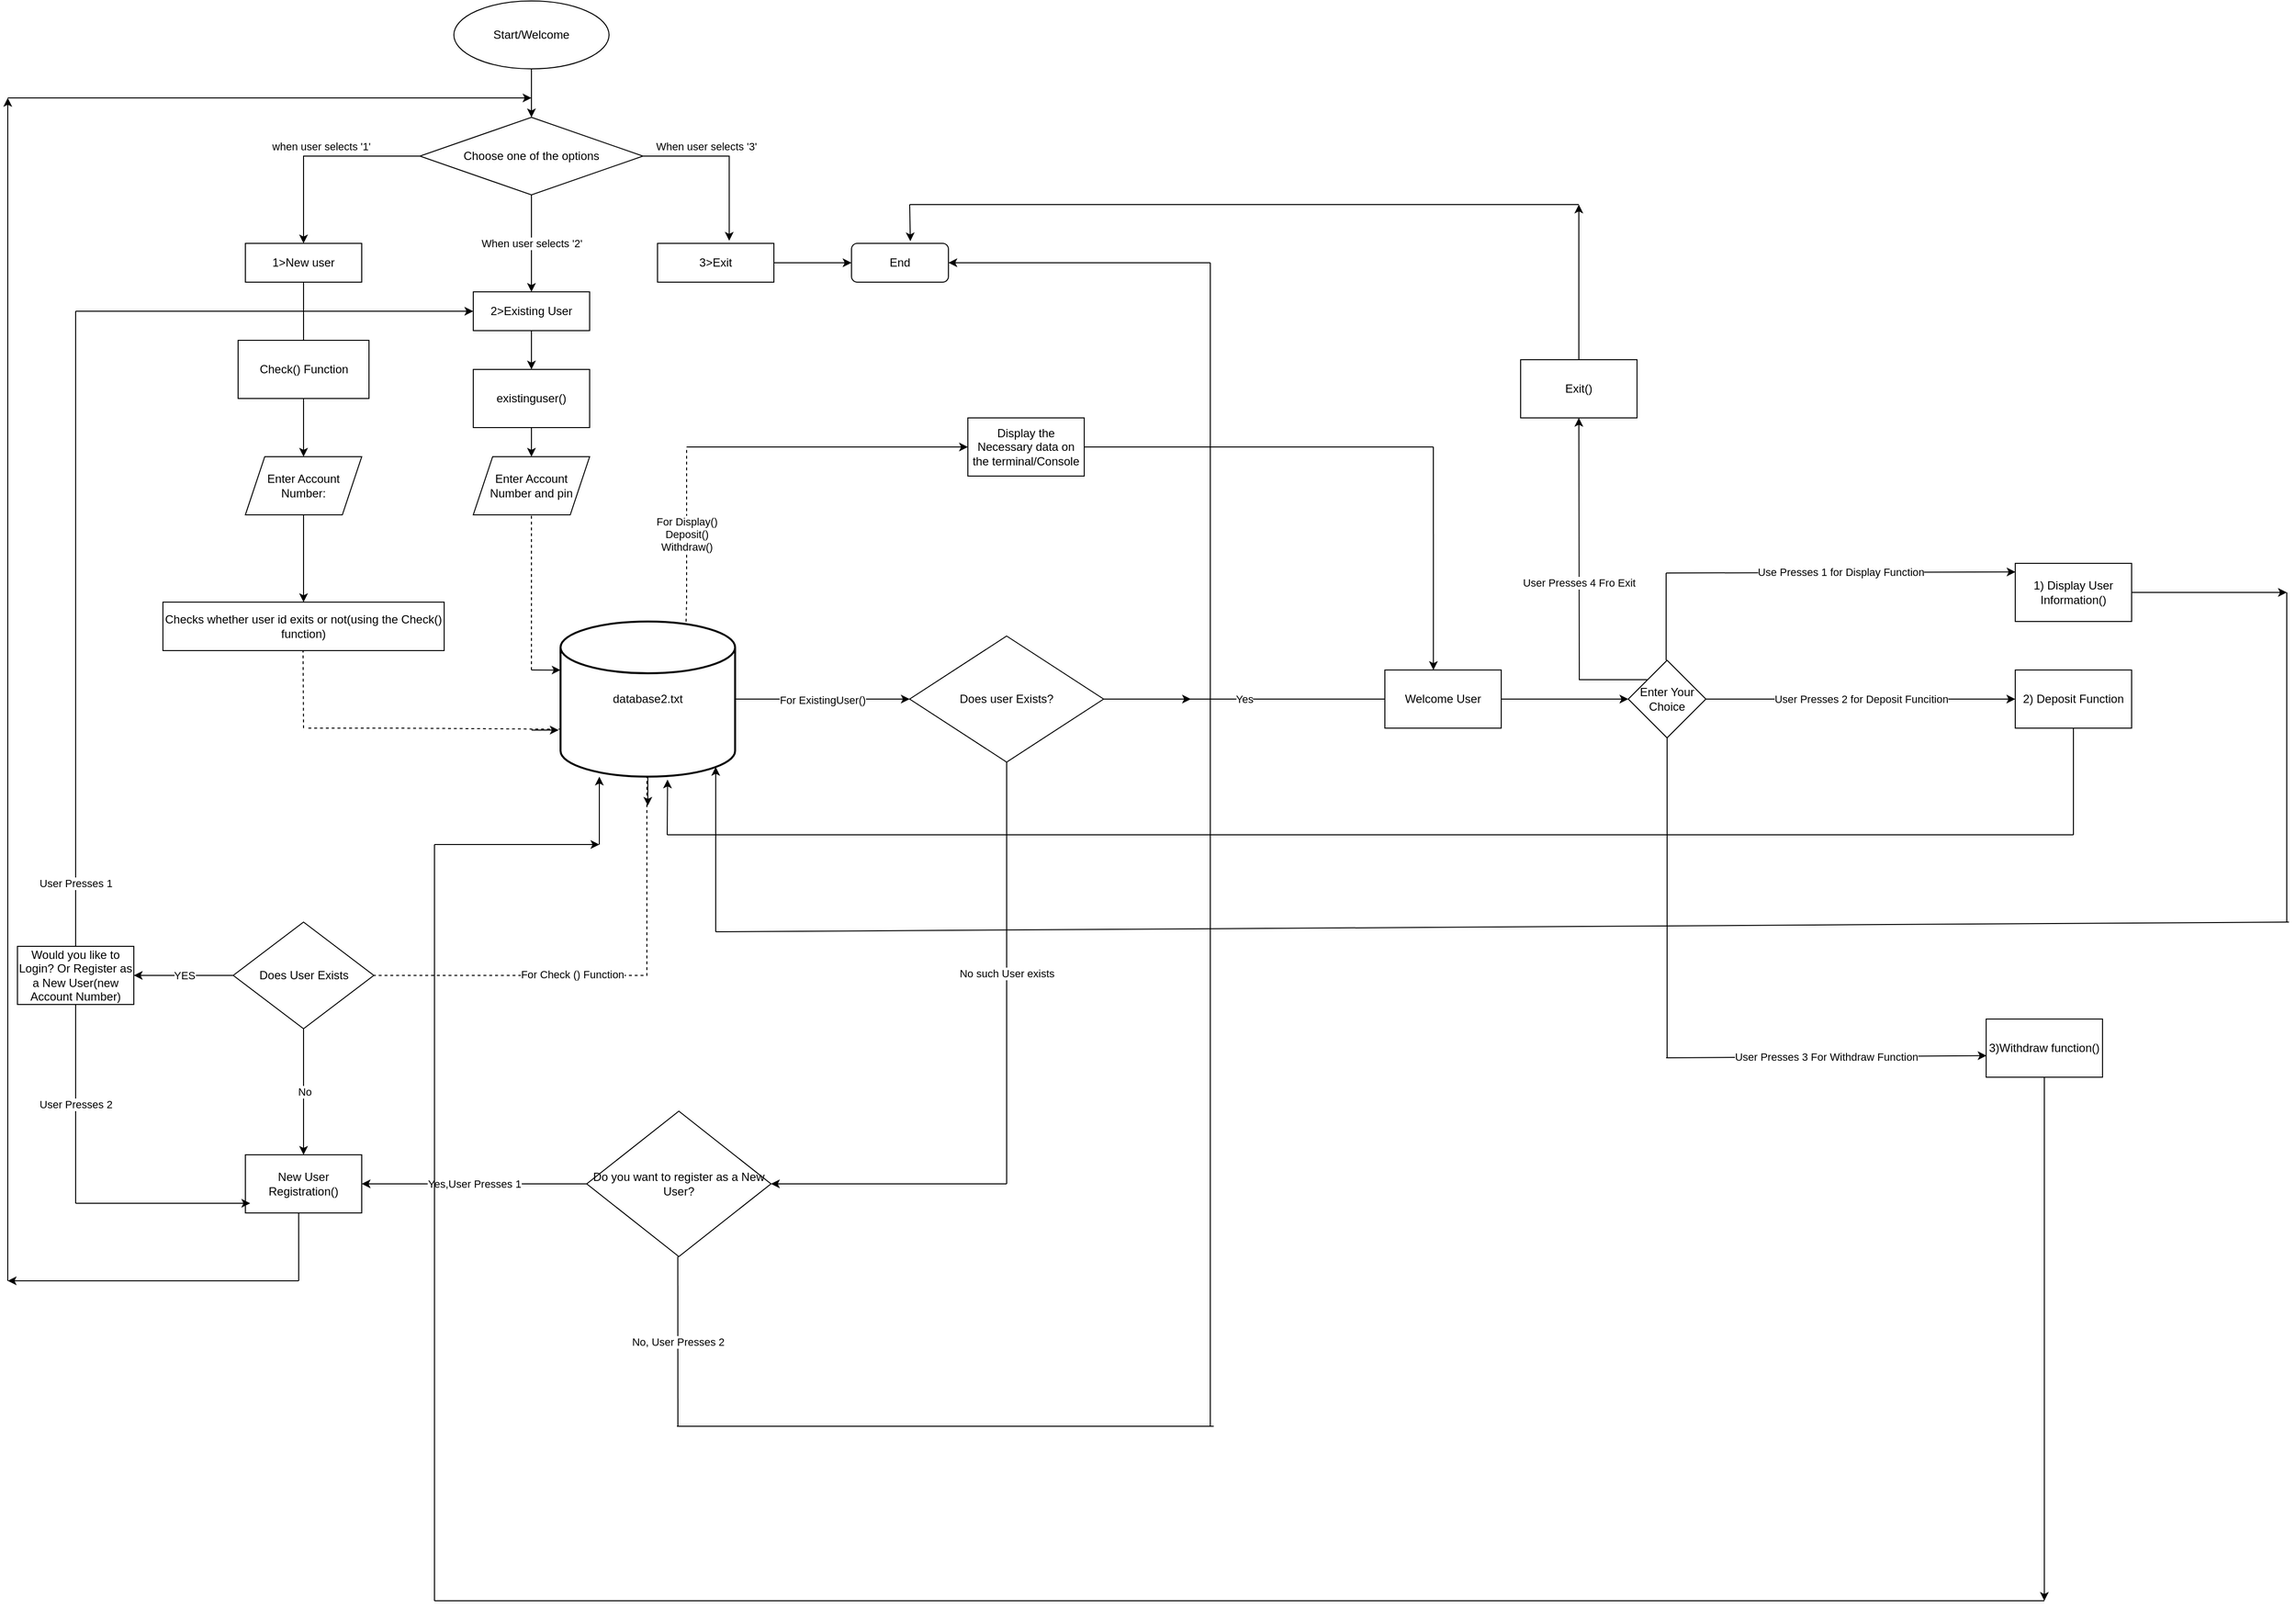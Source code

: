 <mxfile version="17.4.0" type="device"><diagram id="C5RBs43oDa-KdzZeNtuy" name="Page-1"><mxGraphModel dx="1941" dy="867" grid="1" gridSize="10" guides="1" tooltips="1" connect="1" arrows="1" fold="1" page="1" pageScale="1" pageWidth="827" pageHeight="1169" math="0" shadow="0"><root><mxCell id="WIyWlLk6GJQsqaUBKTNV-0"/><mxCell id="WIyWlLk6GJQsqaUBKTNV-1" parent="WIyWlLk6GJQsqaUBKTNV-0"/><mxCell id="y7gMdvFjJk_K6J_qfwjQ-1" value="Checks whether user id exits or not(using the Check() function)" style="rounded=0;whiteSpace=wrap;html=1;" parent="WIyWlLk6GJQsqaUBKTNV-1" vertex="1"><mxGeometry x="200" y="640" width="290" height="50" as="geometry"/></mxCell><mxCell id="y7gMdvFjJk_K6J_qfwjQ-11" style="edgeStyle=orthogonalEdgeStyle;rounded=0;orthogonalLoop=1;jettySize=auto;html=1;exitX=0.5;exitY=1;exitDx=0;exitDy=0;entryX=0.5;entryY=0;entryDx=0;entryDy=0;" parent="WIyWlLk6GJQsqaUBKTNV-1" source="y7gMdvFjJk_K6J_qfwjQ-8" edge="1"><mxGeometry relative="1" as="geometry"><mxPoint x="580.0" y="140.0" as="targetPoint"/></mxGeometry></mxCell><mxCell id="y7gMdvFjJk_K6J_qfwjQ-8" value="Start/Welcome" style="ellipse;whiteSpace=wrap;html=1;" parent="WIyWlLk6GJQsqaUBKTNV-1" vertex="1"><mxGeometry x="500" y="20" width="160" height="70" as="geometry"/></mxCell><mxCell id="y7gMdvFjJk_K6J_qfwjQ-13" style="edgeStyle=orthogonalEdgeStyle;rounded=0;orthogonalLoop=1;jettySize=auto;html=1;entryX=0;entryY=0.5;entryDx=0;entryDy=0;" parent="WIyWlLk6GJQsqaUBKTNV-1" source="y7gMdvFjJk_K6J_qfwjQ-12" target="y7gMdvFjJk_K6J_qfwjQ-14" edge="1"><mxGeometry relative="1" as="geometry"><mxPoint x="910" y="270" as="targetPoint"/></mxGeometry></mxCell><mxCell id="y7gMdvFjJk_K6J_qfwjQ-12" value="3&amp;gt;Exit" style="rounded=0;whiteSpace=wrap;html=1;" parent="WIyWlLk6GJQsqaUBKTNV-1" vertex="1"><mxGeometry x="710" y="270" width="120" height="40" as="geometry"/></mxCell><mxCell id="y7gMdvFjJk_K6J_qfwjQ-14" value="End" style="rounded=1;whiteSpace=wrap;html=1;" parent="WIyWlLk6GJQsqaUBKTNV-1" vertex="1"><mxGeometry x="910" y="270" width="100" height="40" as="geometry"/></mxCell><mxCell id="y7gMdvFjJk_K6J_qfwjQ-15" value="1&amp;gt;New user" style="rounded=0;whiteSpace=wrap;html=1;" parent="WIyWlLk6GJQsqaUBKTNV-1" vertex="1"><mxGeometry x="285" y="270" width="120" height="40" as="geometry"/></mxCell><mxCell id="4e8NWIWeYnysZBG_fil8-26" style="edgeStyle=orthogonalEdgeStyle;rounded=0;orthogonalLoop=1;jettySize=auto;html=1;entryX=0.5;entryY=0;entryDx=0;entryDy=0;" edge="1" parent="WIyWlLk6GJQsqaUBKTNV-1" source="y7gMdvFjJk_K6J_qfwjQ-16" target="4e8NWIWeYnysZBG_fil8-25"><mxGeometry relative="1" as="geometry"/></mxCell><mxCell id="y7gMdvFjJk_K6J_qfwjQ-16" value="2&amp;gt;Existing User" style="rounded=0;whiteSpace=wrap;html=1;" parent="WIyWlLk6GJQsqaUBKTNV-1" vertex="1"><mxGeometry x="520" y="320" width="120" height="40" as="geometry"/></mxCell><mxCell id="y7gMdvFjJk_K6J_qfwjQ-18" value="when user selects '1'" style="edgeStyle=orthogonalEdgeStyle;rounded=0;orthogonalLoop=1;jettySize=auto;html=1;exitX=0;exitY=0.5;exitDx=0;exitDy=0;entryX=0.5;entryY=0;entryDx=0;entryDy=0;" parent="WIyWlLk6GJQsqaUBKTNV-1" source="y7gMdvFjJk_K6J_qfwjQ-21" target="y7gMdvFjJk_K6J_qfwjQ-15" edge="1"><mxGeometry x="-0.029" y="-10" relative="1" as="geometry"><mxPoint x="495" y="180" as="sourcePoint"/><Array as="points"><mxPoint x="345" y="180"/></Array><mxPoint as="offset"/></mxGeometry></mxCell><mxCell id="y7gMdvFjJk_K6J_qfwjQ-20" value="When user selects '3'" style="edgeStyle=orthogonalEdgeStyle;rounded=0;orthogonalLoop=1;jettySize=auto;html=1;entryX=0.616;entryY=-0.069;entryDx=0;entryDy=0;entryPerimeter=0;exitX=1;exitY=0.5;exitDx=0;exitDy=0;" parent="WIyWlLk6GJQsqaUBKTNV-1" source="y7gMdvFjJk_K6J_qfwjQ-21" target="y7gMdvFjJk_K6J_qfwjQ-12" edge="1"><mxGeometry x="-0.262" y="10" relative="1" as="geometry"><mxPoint x="665" y="180" as="sourcePoint"/><mxPoint as="offset"/></mxGeometry></mxCell><mxCell id="y7gMdvFjJk_K6J_qfwjQ-22" value="When user selects '2'" style="edgeStyle=orthogonalEdgeStyle;rounded=0;orthogonalLoop=1;jettySize=auto;html=1;entryX=0.5;entryY=0;entryDx=0;entryDy=0;" parent="WIyWlLk6GJQsqaUBKTNV-1" source="y7gMdvFjJk_K6J_qfwjQ-21" target="y7gMdvFjJk_K6J_qfwjQ-16" edge="1"><mxGeometry relative="1" as="geometry"/></mxCell><mxCell id="y7gMdvFjJk_K6J_qfwjQ-21" value="Choose one of the options" style="rhombus;whiteSpace=wrap;html=1;" parent="WIyWlLk6GJQsqaUBKTNV-1" vertex="1"><mxGeometry x="465" y="140" width="230" height="80" as="geometry"/></mxCell><mxCell id="4e8NWIWeYnysZBG_fil8-33" value="For ExistingUser()" style="edgeStyle=orthogonalEdgeStyle;rounded=0;orthogonalLoop=1;jettySize=auto;html=1;" edge="1" parent="WIyWlLk6GJQsqaUBKTNV-1" source="y7gMdvFjJk_K6J_qfwjQ-23"><mxGeometry relative="1" as="geometry"><mxPoint x="970.0" y="740.0" as="targetPoint"/></mxGeometry></mxCell><mxCell id="y7gMdvFjJk_K6J_qfwjQ-23" value="database2.txt" style="strokeWidth=2;html=1;shape=mxgraph.flowchart.database;whiteSpace=wrap;" parent="WIyWlLk6GJQsqaUBKTNV-1" vertex="1"><mxGeometry x="610" y="660" width="180" height="160" as="geometry"/></mxCell><mxCell id="4e8NWIWeYnysZBG_fil8-4" style="edgeStyle=orthogonalEdgeStyle;rounded=0;orthogonalLoop=1;jettySize=auto;html=1;exitX=0.5;exitY=1;exitDx=0;exitDy=0;entryX=0.5;entryY=0;entryDx=0;entryDy=0;" edge="1" parent="WIyWlLk6GJQsqaUBKTNV-1" source="y7gMdvFjJk_K6J_qfwjQ-27" target="y7gMdvFjJk_K6J_qfwjQ-1"><mxGeometry relative="1" as="geometry"/></mxCell><mxCell id="y7gMdvFjJk_K6J_qfwjQ-27" value="Enter Account Number:" style="shape=parallelogram;perimeter=parallelogramPerimeter;whiteSpace=wrap;html=1;fixedSize=1;" parent="WIyWlLk6GJQsqaUBKTNV-1" vertex="1"><mxGeometry x="285" y="490" width="120" height="60" as="geometry"/></mxCell><mxCell id="4e8NWIWeYnysZBG_fil8-8" value="YES" style="edgeStyle=orthogonalEdgeStyle;rounded=0;orthogonalLoop=1;jettySize=auto;html=1;" edge="1" parent="WIyWlLk6GJQsqaUBKTNV-1" source="y7gMdvFjJk_K6J_qfwjQ-28"><mxGeometry relative="1" as="geometry"><mxPoint x="170" y="1025" as="targetPoint"/></mxGeometry></mxCell><mxCell id="4e8NWIWeYnysZBG_fil8-10" value="No" style="edgeStyle=orthogonalEdgeStyle;rounded=0;orthogonalLoop=1;jettySize=auto;html=1;" edge="1" parent="WIyWlLk6GJQsqaUBKTNV-1" source="y7gMdvFjJk_K6J_qfwjQ-28"><mxGeometry relative="1" as="geometry"><mxPoint x="345" y="1210" as="targetPoint"/></mxGeometry></mxCell><mxCell id="y7gMdvFjJk_K6J_qfwjQ-28" value="Does User Exists" style="rhombus;whiteSpace=wrap;html=1;" parent="WIyWlLk6GJQsqaUBKTNV-1" vertex="1"><mxGeometry x="272.5" y="970" width="145" height="110" as="geometry"/></mxCell><mxCell id="y7gMdvFjJk_K6J_qfwjQ-33" value="For Check () Function" style="endArrow=none;dashed=1;html=1;rounded=0;entryX=0.5;entryY=1;entryDx=0;entryDy=0;entryPerimeter=0;exitX=1;exitY=0.5;exitDx=0;exitDy=0;" parent="WIyWlLk6GJQsqaUBKTNV-1" edge="1"><mxGeometry x="-0.156" y="1" width="50" height="50" relative="1" as="geometry"><mxPoint x="416.5" y="1025" as="sourcePoint"/><mxPoint x="699.0" y="820.0" as="targetPoint"/><Array as="points"><mxPoint x="699" y="1025"/></Array><mxPoint as="offset"/></mxGeometry></mxCell><mxCell id="4e8NWIWeYnysZBG_fil8-3" style="edgeStyle=orthogonalEdgeStyle;rounded=0;orthogonalLoop=1;jettySize=auto;html=1;exitX=0.5;exitY=1;exitDx=0;exitDy=0;entryX=0.5;entryY=0;entryDx=0;entryDy=0;" edge="1" parent="WIyWlLk6GJQsqaUBKTNV-1" source="4e8NWIWeYnysZBG_fil8-0" target="y7gMdvFjJk_K6J_qfwjQ-27"><mxGeometry relative="1" as="geometry"/></mxCell><mxCell id="4e8NWIWeYnysZBG_fil8-0" value="Check() Function" style="rounded=0;whiteSpace=wrap;html=1;" vertex="1" parent="WIyWlLk6GJQsqaUBKTNV-1"><mxGeometry x="277.5" y="370" width="135" height="60" as="geometry"/></mxCell><mxCell id="4e8NWIWeYnysZBG_fil8-1" value="" style="edgeStyle=orthogonalEdgeStyle;rounded=0;orthogonalLoop=1;jettySize=auto;html=1;entryX=0.5;entryY=0;entryDx=0;entryDy=0;endArrow=none;" edge="1" parent="WIyWlLk6GJQsqaUBKTNV-1" source="y7gMdvFjJk_K6J_qfwjQ-15" target="4e8NWIWeYnysZBG_fil8-0"><mxGeometry relative="1" as="geometry"><mxPoint x="345" y="310" as="sourcePoint"/><mxPoint x="345" y="535" as="targetPoint"/></mxGeometry></mxCell><mxCell id="4e8NWIWeYnysZBG_fil8-5" value="" style="endArrow=none;dashed=1;html=1;rounded=0;" edge="1" parent="WIyWlLk6GJQsqaUBKTNV-1"><mxGeometry width="50" height="50" relative="1" as="geometry"><mxPoint x="345" y="770" as="sourcePoint"/><mxPoint x="344.5" y="690" as="targetPoint"/></mxGeometry></mxCell><mxCell id="4e8NWIWeYnysZBG_fil8-6" value="" style="endArrow=none;dashed=1;html=1;rounded=0;entryX=0;entryY=0.694;entryDx=0;entryDy=0;entryPerimeter=0;" edge="1" parent="WIyWlLk6GJQsqaUBKTNV-1" target="y7gMdvFjJk_K6J_qfwjQ-23"><mxGeometry width="50" height="50" relative="1" as="geometry"><mxPoint x="350" y="770" as="sourcePoint"/><mxPoint x="400" y="750" as="targetPoint"/><Array as="points"><mxPoint x="440" y="770"/></Array></mxGeometry></mxCell><mxCell id="4e8NWIWeYnysZBG_fil8-7" value="" style="endArrow=classic;html=1;rounded=0;entryX=-0.011;entryY=0.7;entryDx=0;entryDy=0;entryPerimeter=0;" edge="1" parent="WIyWlLk6GJQsqaUBKTNV-1" target="y7gMdvFjJk_K6J_qfwjQ-23"><mxGeometry width="50" height="50" relative="1" as="geometry"><mxPoint x="580" y="772" as="sourcePoint"/><mxPoint x="590" y="720" as="targetPoint"/><Array as="points"><mxPoint x="590" y="772"/></Array></mxGeometry></mxCell><mxCell id="4e8NWIWeYnysZBG_fil8-9" value="Would you like to Login? Or Register as a New User(new Account Number)" style="rounded=0;whiteSpace=wrap;html=1;" vertex="1" parent="WIyWlLk6GJQsqaUBKTNV-1"><mxGeometry x="50" y="995" width="120" height="60" as="geometry"/></mxCell><mxCell id="4e8NWIWeYnysZBG_fil8-11" value="New User Registration()" style="rounded=0;whiteSpace=wrap;html=1;" vertex="1" parent="WIyWlLk6GJQsqaUBKTNV-1"><mxGeometry x="285" y="1210" width="120" height="60" as="geometry"/></mxCell><mxCell id="4e8NWIWeYnysZBG_fil8-14" value="" style="endArrow=none;html=1;rounded=0;exitX=0.5;exitY=0;exitDx=0;exitDy=0;" edge="1" parent="WIyWlLk6GJQsqaUBKTNV-1" source="4e8NWIWeYnysZBG_fil8-9"><mxGeometry width="50" height="50" relative="1" as="geometry"><mxPoint x="110" y="990" as="sourcePoint"/><mxPoint x="110" y="340" as="targetPoint"/></mxGeometry></mxCell><mxCell id="4e8NWIWeYnysZBG_fil8-19" value="User Presses 1" style="edgeLabel;html=1;align=center;verticalAlign=middle;resizable=0;points=[];" vertex="1" connectable="0" parent="4e8NWIWeYnysZBG_fil8-14"><mxGeometry x="0.658" y="2" relative="1" as="geometry"><mxPoint x="2" y="478" as="offset"/></mxGeometry></mxCell><mxCell id="4e8NWIWeYnysZBG_fil8-15" value="" style="endArrow=classic;html=1;rounded=0;entryX=0;entryY=0.5;entryDx=0;entryDy=0;" edge="1" parent="WIyWlLk6GJQsqaUBKTNV-1" target="y7gMdvFjJk_K6J_qfwjQ-16"><mxGeometry width="50" height="50" relative="1" as="geometry"><mxPoint x="110" y="340" as="sourcePoint"/><mxPoint x="320" y="450" as="targetPoint"/><Array as="points"><mxPoint x="190" y="340"/></Array></mxGeometry></mxCell><mxCell id="4e8NWIWeYnysZBG_fil8-17" value="User Presses 2" style="endArrow=none;html=1;rounded=0;entryX=0.5;entryY=1;entryDx=0;entryDy=0;" edge="1" parent="WIyWlLk6GJQsqaUBKTNV-1" target="4e8NWIWeYnysZBG_fil8-9"><mxGeometry width="50" height="50" relative="1" as="geometry"><mxPoint x="110" y="1260" as="sourcePoint"/><mxPoint x="320" y="1150" as="targetPoint"/><Array as="points"><mxPoint x="110" y="1120"/></Array></mxGeometry></mxCell><mxCell id="4e8NWIWeYnysZBG_fil8-18" value="" style="endArrow=classic;html=1;rounded=0;" edge="1" parent="WIyWlLk6GJQsqaUBKTNV-1"><mxGeometry width="50" height="50" relative="1" as="geometry"><mxPoint x="110" y="1260" as="sourcePoint"/><mxPoint x="290" y="1260" as="targetPoint"/></mxGeometry></mxCell><mxCell id="4e8NWIWeYnysZBG_fil8-20" value="" style="endArrow=classic;html=1;rounded=0;" edge="1" parent="WIyWlLk6GJQsqaUBKTNV-1"><mxGeometry width="50" height="50" relative="1" as="geometry"><mxPoint x="700" y="820" as="sourcePoint"/><mxPoint x="700" y="850" as="targetPoint"/></mxGeometry></mxCell><mxCell id="4e8NWIWeYnysZBG_fil8-27" style="edgeStyle=orthogonalEdgeStyle;rounded=0;orthogonalLoop=1;jettySize=auto;html=1;" edge="1" parent="WIyWlLk6GJQsqaUBKTNV-1" source="4e8NWIWeYnysZBG_fil8-25"><mxGeometry relative="1" as="geometry"><mxPoint x="580" y="490" as="targetPoint"/></mxGeometry></mxCell><mxCell id="4e8NWIWeYnysZBG_fil8-25" value="existinguser()" style="rounded=0;whiteSpace=wrap;html=1;" vertex="1" parent="WIyWlLk6GJQsqaUBKTNV-1"><mxGeometry x="520" y="400" width="120" height="60" as="geometry"/></mxCell><mxCell id="4e8NWIWeYnysZBG_fil8-29" value="Enter Account Number and pin" style="shape=parallelogram;perimeter=parallelogramPerimeter;whiteSpace=wrap;html=1;fixedSize=1;" vertex="1" parent="WIyWlLk6GJQsqaUBKTNV-1"><mxGeometry x="520" y="490" width="120" height="60" as="geometry"/></mxCell><mxCell id="4e8NWIWeYnysZBG_fil8-30" value="" style="endArrow=none;dashed=1;html=1;rounded=0;entryX=0.5;entryY=1;entryDx=0;entryDy=0;" edge="1" parent="WIyWlLk6GJQsqaUBKTNV-1" target="4e8NWIWeYnysZBG_fil8-29"><mxGeometry width="50" height="50" relative="1" as="geometry"><mxPoint x="580" y="710" as="sourcePoint"/><mxPoint x="600" y="570" as="targetPoint"/></mxGeometry></mxCell><mxCell id="4e8NWIWeYnysZBG_fil8-31" value="" style="endArrow=classic;html=1;rounded=0;entryX=0;entryY=0.313;entryDx=0;entryDy=0;entryPerimeter=0;" edge="1" parent="WIyWlLk6GJQsqaUBKTNV-1" target="y7gMdvFjJk_K6J_qfwjQ-23"><mxGeometry width="50" height="50" relative="1" as="geometry"><mxPoint x="580" y="710" as="sourcePoint"/><mxPoint x="660" y="580" as="targetPoint"/></mxGeometry></mxCell><mxCell id="4e8NWIWeYnysZBG_fil8-32" value="Does user Exists?" style="rhombus;whiteSpace=wrap;html=1;" vertex="1" parent="WIyWlLk6GJQsqaUBKTNV-1"><mxGeometry x="970" y="675" width="200" height="130" as="geometry"/></mxCell><mxCell id="4e8NWIWeYnysZBG_fil8-42" value="Yes,User Presses 1" style="edgeStyle=orthogonalEdgeStyle;rounded=0;orthogonalLoop=1;jettySize=auto;html=1;entryX=1;entryY=0.5;entryDx=0;entryDy=0;" edge="1" parent="WIyWlLk6GJQsqaUBKTNV-1" source="4e8NWIWeYnysZBG_fil8-35" target="4e8NWIWeYnysZBG_fil8-11"><mxGeometry relative="1" as="geometry"/></mxCell><mxCell id="4e8NWIWeYnysZBG_fil8-35" value="Do you want to register as a New User?" style="rhombus;whiteSpace=wrap;html=1;" vertex="1" parent="WIyWlLk6GJQsqaUBKTNV-1"><mxGeometry x="637" y="1165" width="190" height="150" as="geometry"/></mxCell><mxCell id="4e8NWIWeYnysZBG_fil8-36" value="No, User Presses 2" style="endArrow=none;html=1;rounded=0;entryX=0.489;entryY=1;entryDx=0;entryDy=0;entryPerimeter=0;" edge="1" parent="WIyWlLk6GJQsqaUBKTNV-1"><mxGeometry width="50" height="50" relative="1" as="geometry"><mxPoint x="731" y="1490" as="sourcePoint"/><mxPoint x="730.91" y="1315" as="targetPoint"/></mxGeometry></mxCell><mxCell id="4e8NWIWeYnysZBG_fil8-37" value="" style="endArrow=none;html=1;rounded=0;" edge="1" parent="WIyWlLk6GJQsqaUBKTNV-1"><mxGeometry width="50" height="50" relative="1" as="geometry"><mxPoint x="730" y="1490" as="sourcePoint"/><mxPoint x="1283.529" y="1490" as="targetPoint"/></mxGeometry></mxCell><mxCell id="4e8NWIWeYnysZBG_fil8-38" value="" style="endArrow=none;html=1;rounded=0;" edge="1" parent="WIyWlLk6GJQsqaUBKTNV-1"><mxGeometry width="50" height="50" relative="1" as="geometry"><mxPoint x="1280" y="1490" as="sourcePoint"/><mxPoint x="1280" y="290" as="targetPoint"/></mxGeometry></mxCell><mxCell id="4e8NWIWeYnysZBG_fil8-39" value="" style="endArrow=classic;html=1;rounded=0;entryX=1;entryY=0.5;entryDx=0;entryDy=0;" edge="1" parent="WIyWlLk6GJQsqaUBKTNV-1" target="y7gMdvFjJk_K6J_qfwjQ-14"><mxGeometry width="50" height="50" relative="1" as="geometry"><mxPoint x="1280" y="290" as="sourcePoint"/><mxPoint x="1210" y="260" as="targetPoint"/></mxGeometry></mxCell><mxCell id="4e8NWIWeYnysZBG_fil8-40" value="No such User exists" style="endArrow=none;html=1;rounded=0;entryX=0.5;entryY=1;entryDx=0;entryDy=0;" edge="1" parent="WIyWlLk6GJQsqaUBKTNV-1" target="4e8NWIWeYnysZBG_fil8-32"><mxGeometry width="50" height="50" relative="1" as="geometry"><mxPoint x="1070" y="1240" as="sourcePoint"/><mxPoint x="1060" y="890" as="targetPoint"/></mxGeometry></mxCell><mxCell id="4e8NWIWeYnysZBG_fil8-41" value="" style="endArrow=classic;html=1;rounded=0;entryX=1;entryY=0.5;entryDx=0;entryDy=0;" edge="1" parent="WIyWlLk6GJQsqaUBKTNV-1" target="4e8NWIWeYnysZBG_fil8-35"><mxGeometry width="50" height="50" relative="1" as="geometry"><mxPoint x="1070" y="1240" as="sourcePoint"/><mxPoint x="950" y="1160" as="targetPoint"/></mxGeometry></mxCell><mxCell id="4e8NWIWeYnysZBG_fil8-48" value="Yes" style="endArrow=none;html=1;rounded=0;" edge="1" parent="WIyWlLk6GJQsqaUBKTNV-1"><mxGeometry width="50" height="50" relative="1" as="geometry"><mxPoint x="1170" y="740" as="sourcePoint"/><mxPoint x="1460" y="740" as="targetPoint"/></mxGeometry></mxCell><mxCell id="4e8NWIWeYnysZBG_fil8-49" value="" style="endArrow=classic;html=1;rounded=0;" edge="1" parent="WIyWlLk6GJQsqaUBKTNV-1"><mxGeometry width="50" height="50" relative="1" as="geometry"><mxPoint x="1180" y="740" as="sourcePoint"/><mxPoint x="1260" y="740" as="targetPoint"/></mxGeometry></mxCell><mxCell id="4e8NWIWeYnysZBG_fil8-53" value="2) Deposit Function" style="rounded=0;whiteSpace=wrap;html=1;" vertex="1" parent="WIyWlLk6GJQsqaUBKTNV-1"><mxGeometry x="2110" y="710" width="120" height="60" as="geometry"/></mxCell><mxCell id="4e8NWIWeYnysZBG_fil8-59" value="User Presses 2 for Deposit Funcition" style="edgeStyle=orthogonalEdgeStyle;rounded=0;orthogonalLoop=1;jettySize=auto;html=1;entryX=0;entryY=0.5;entryDx=0;entryDy=0;" edge="1" parent="WIyWlLk6GJQsqaUBKTNV-1" source="4e8NWIWeYnysZBG_fil8-56" target="4e8NWIWeYnysZBG_fil8-53"><mxGeometry relative="1" as="geometry"><mxPoint x="2050" y="740.0" as="targetPoint"/></mxGeometry></mxCell><mxCell id="4e8NWIWeYnysZBG_fil8-92" value="User Presses 4 Fro Exit" style="edgeStyle=orthogonalEdgeStyle;rounded=0;orthogonalLoop=1;jettySize=auto;html=1;exitX=0;exitY=0;exitDx=0;exitDy=0;" edge="1" parent="WIyWlLk6GJQsqaUBKTNV-1" source="4e8NWIWeYnysZBG_fil8-56"><mxGeometry relative="1" as="geometry"><mxPoint x="1660" y="450" as="targetPoint"/></mxGeometry></mxCell><mxCell id="4e8NWIWeYnysZBG_fil8-56" value="Enter Your Choice" style="rhombus;whiteSpace=wrap;html=1;" vertex="1" parent="WIyWlLk6GJQsqaUBKTNV-1"><mxGeometry x="1711" y="700" width="80" height="80" as="geometry"/></mxCell><mxCell id="4e8NWIWeYnysZBG_fil8-58" style="edgeStyle=orthogonalEdgeStyle;rounded=0;orthogonalLoop=1;jettySize=auto;html=1;entryX=0;entryY=0.5;entryDx=0;entryDy=0;" edge="1" parent="WIyWlLk6GJQsqaUBKTNV-1" source="4e8NWIWeYnysZBG_fil8-57" target="4e8NWIWeYnysZBG_fil8-56"><mxGeometry relative="1" as="geometry"/></mxCell><mxCell id="4e8NWIWeYnysZBG_fil8-57" value="Welcome User" style="rounded=0;whiteSpace=wrap;html=1;" vertex="1" parent="WIyWlLk6GJQsqaUBKTNV-1"><mxGeometry x="1460" y="710" width="120" height="60" as="geometry"/></mxCell><mxCell id="4e8NWIWeYnysZBG_fil8-86" style="edgeStyle=orthogonalEdgeStyle;rounded=0;orthogonalLoop=1;jettySize=auto;html=1;" edge="1" parent="WIyWlLk6GJQsqaUBKTNV-1" source="4e8NWIWeYnysZBG_fil8-63"><mxGeometry relative="1" as="geometry"><mxPoint x="2390" y="630.0" as="targetPoint"/></mxGeometry></mxCell><mxCell id="4e8NWIWeYnysZBG_fil8-63" value="1) Display User Information()" style="rounded=0;whiteSpace=wrap;html=1;" vertex="1" parent="WIyWlLk6GJQsqaUBKTNV-1"><mxGeometry x="2110" y="600" width="120" height="60" as="geometry"/></mxCell><mxCell id="4e8NWIWeYnysZBG_fil8-91" style="edgeStyle=orthogonalEdgeStyle;rounded=0;orthogonalLoop=1;jettySize=auto;html=1;" edge="1" parent="WIyWlLk6GJQsqaUBKTNV-1" source="4e8NWIWeYnysZBG_fil8-64"><mxGeometry relative="1" as="geometry"><mxPoint x="2140" y="1670" as="targetPoint"/></mxGeometry></mxCell><mxCell id="4e8NWIWeYnysZBG_fil8-64" value="3)Withdraw function()" style="rounded=0;whiteSpace=wrap;html=1;" vertex="1" parent="WIyWlLk6GJQsqaUBKTNV-1"><mxGeometry x="2080" y="1070" width="120" height="60" as="geometry"/></mxCell><mxCell id="4e8NWIWeYnysZBG_fil8-66" value="Use Presses 1 for Display Function" style="endArrow=classic;html=1;rounded=0;entryX=0.002;entryY=0.148;entryDx=0;entryDy=0;entryPerimeter=0;" edge="1" parent="WIyWlLk6GJQsqaUBKTNV-1" target="4e8NWIWeYnysZBG_fil8-63"><mxGeometry width="50" height="50" relative="1" as="geometry"><mxPoint x="1750" y="610" as="sourcePoint"/><mxPoint x="1740" y="630" as="targetPoint"/></mxGeometry></mxCell><mxCell id="4e8NWIWeYnysZBG_fil8-67" value="" style="endArrow=none;html=1;rounded=0;" edge="1" parent="WIyWlLk6GJQsqaUBKTNV-1"><mxGeometry width="50" height="50" relative="1" as="geometry"><mxPoint x="1750" y="700" as="sourcePoint"/><mxPoint x="1750" y="610" as="targetPoint"/></mxGeometry></mxCell><mxCell id="4e8NWIWeYnysZBG_fil8-69" value="" style="endArrow=none;html=1;rounded=0;entryX=0.5;entryY=1;entryDx=0;entryDy=0;" edge="1" parent="WIyWlLk6GJQsqaUBKTNV-1" target="4e8NWIWeYnysZBG_fil8-53"><mxGeometry width="50" height="50" relative="1" as="geometry"><mxPoint x="2170" y="880" as="sourcePoint"/><mxPoint x="2190" y="790" as="targetPoint"/></mxGeometry></mxCell><mxCell id="4e8NWIWeYnysZBG_fil8-71" value="" style="endArrow=none;html=1;rounded=0;" edge="1" parent="WIyWlLk6GJQsqaUBKTNV-1"><mxGeometry width="50" height="50" relative="1" as="geometry"><mxPoint x="2170" y="880" as="sourcePoint"/><mxPoint x="720" y="880" as="targetPoint"/></mxGeometry></mxCell><mxCell id="4e8NWIWeYnysZBG_fil8-72" value="" style="endArrow=classic;html=1;rounded=0;entryX=0.613;entryY=1.019;entryDx=0;entryDy=0;entryPerimeter=0;" edge="1" parent="WIyWlLk6GJQsqaUBKTNV-1" target="y7gMdvFjJk_K6J_qfwjQ-23"><mxGeometry width="50" height="50" relative="1" as="geometry"><mxPoint x="720" y="880" as="sourcePoint"/><mxPoint x="820" y="810" as="targetPoint"/></mxGeometry></mxCell><mxCell id="4e8NWIWeYnysZBG_fil8-73" value="Display the Necessary data on the terminal/Console" style="rounded=0;whiteSpace=wrap;html=1;" vertex="1" parent="WIyWlLk6GJQsqaUBKTNV-1"><mxGeometry x="1030" y="450" width="120" height="60" as="geometry"/></mxCell><mxCell id="4e8NWIWeYnysZBG_fil8-75" value="For Display()&lt;br&gt;Deposit()&lt;br&gt;Withdraw()" style="endArrow=none;dashed=1;html=1;rounded=0;exitX=0.719;exitY=0.001;exitDx=0;exitDy=0;exitPerimeter=0;" edge="1" parent="WIyWlLk6GJQsqaUBKTNV-1" source="y7gMdvFjJk_K6J_qfwjQ-23"><mxGeometry width="50" height="50" relative="1" as="geometry"><mxPoint x="730" y="610" as="sourcePoint"/><mxPoint x="740" y="480" as="targetPoint"/><Array as="points"><mxPoint x="740" y="640"/></Array></mxGeometry></mxCell><mxCell id="4e8NWIWeYnysZBG_fil8-76" value="" style="endArrow=classic;html=1;rounded=0;entryX=0;entryY=0.5;entryDx=0;entryDy=0;" edge="1" parent="WIyWlLk6GJQsqaUBKTNV-1" target="4e8NWIWeYnysZBG_fil8-73"><mxGeometry width="50" height="50" relative="1" as="geometry"><mxPoint x="740" y="480" as="sourcePoint"/><mxPoint x="820" y="450" as="targetPoint"/></mxGeometry></mxCell><mxCell id="4e8NWIWeYnysZBG_fil8-77" value="" style="endArrow=none;html=1;rounded=0;entryX=0.5;entryY=1;entryDx=0;entryDy=0;" edge="1" parent="WIyWlLk6GJQsqaUBKTNV-1" target="4e8NWIWeYnysZBG_fil8-56"><mxGeometry width="50" height="50" relative="1" as="geometry"><mxPoint x="1751" y="1110" as="sourcePoint"/><mxPoint x="1780" y="800" as="targetPoint"/></mxGeometry></mxCell><mxCell id="4e8NWIWeYnysZBG_fil8-78" value="User Presses 3 For Withdraw Function" style="endArrow=classic;html=1;rounded=0;entryX=0.003;entryY=0.629;entryDx=0;entryDy=0;entryPerimeter=0;" edge="1" parent="WIyWlLk6GJQsqaUBKTNV-1" target="4e8NWIWeYnysZBG_fil8-64"><mxGeometry width="50" height="50" relative="1" as="geometry"><mxPoint x="1750" y="1110" as="sourcePoint"/><mxPoint x="1830" y="1070" as="targetPoint"/></mxGeometry></mxCell><mxCell id="4e8NWIWeYnysZBG_fil8-80" value="" style="endArrow=none;html=1;rounded=0;exitX=1;exitY=0.5;exitDx=0;exitDy=0;" edge="1" parent="WIyWlLk6GJQsqaUBKTNV-1" source="4e8NWIWeYnysZBG_fil8-73"><mxGeometry width="50" height="50" relative="1" as="geometry"><mxPoint x="1170" y="500" as="sourcePoint"/><mxPoint x="1510" y="480" as="targetPoint"/></mxGeometry></mxCell><mxCell id="4e8NWIWeYnysZBG_fil8-81" value="" style="endArrow=classic;html=1;rounded=0;entryX=0.417;entryY=0;entryDx=0;entryDy=0;entryPerimeter=0;" edge="1" parent="WIyWlLk6GJQsqaUBKTNV-1" target="4e8NWIWeYnysZBG_fil8-57"><mxGeometry width="50" height="50" relative="1" as="geometry"><mxPoint x="1510" y="480" as="sourcePoint"/><mxPoint x="1530" y="550" as="targetPoint"/></mxGeometry></mxCell><mxCell id="4e8NWIWeYnysZBG_fil8-87" value="" style="endArrow=none;html=1;rounded=0;" edge="1" parent="WIyWlLk6GJQsqaUBKTNV-1"><mxGeometry width="50" height="50" relative="1" as="geometry"><mxPoint x="2390" y="970" as="sourcePoint"/><mxPoint x="2390" y="630" as="targetPoint"/></mxGeometry></mxCell><mxCell id="4e8NWIWeYnysZBG_fil8-89" value="" style="endArrow=classic;html=1;rounded=0;" edge="1" parent="WIyWlLk6GJQsqaUBKTNV-1"><mxGeometry width="50" height="50" relative="1" as="geometry"><mxPoint x="770" y="980" as="sourcePoint"/><mxPoint x="770" y="810" as="targetPoint"/></mxGeometry></mxCell><mxCell id="4e8NWIWeYnysZBG_fil8-90" value="" style="endArrow=none;html=1;rounded=0;" edge="1" parent="WIyWlLk6GJQsqaUBKTNV-1"><mxGeometry width="50" height="50" relative="1" as="geometry"><mxPoint x="770" y="980" as="sourcePoint"/><mxPoint x="2392.222" y="970" as="targetPoint"/></mxGeometry></mxCell><mxCell id="4e8NWIWeYnysZBG_fil8-94" style="edgeStyle=orthogonalEdgeStyle;rounded=0;orthogonalLoop=1;jettySize=auto;html=1;" edge="1" parent="WIyWlLk6GJQsqaUBKTNV-1" source="4e8NWIWeYnysZBG_fil8-93"><mxGeometry relative="1" as="geometry"><mxPoint x="1660" y="230" as="targetPoint"/></mxGeometry></mxCell><mxCell id="4e8NWIWeYnysZBG_fil8-93" value="Exit()" style="rounded=0;whiteSpace=wrap;html=1;" vertex="1" parent="WIyWlLk6GJQsqaUBKTNV-1"><mxGeometry x="1600" y="390" width="120" height="60" as="geometry"/></mxCell><mxCell id="4e8NWIWeYnysZBG_fil8-95" value="" style="endArrow=none;html=1;rounded=0;" edge="1" parent="WIyWlLk6GJQsqaUBKTNV-1"><mxGeometry width="50" height="50" relative="1" as="geometry"><mxPoint x="970" y="230" as="sourcePoint"/><mxPoint x="1660" y="230" as="targetPoint"/></mxGeometry></mxCell><mxCell id="4e8NWIWeYnysZBG_fil8-96" value="" style="endArrow=classic;html=1;rounded=0;entryX=0.607;entryY=-0.055;entryDx=0;entryDy=0;entryPerimeter=0;" edge="1" parent="WIyWlLk6GJQsqaUBKTNV-1" target="y7gMdvFjJk_K6J_qfwjQ-14"><mxGeometry width="50" height="50" relative="1" as="geometry"><mxPoint x="970" y="230" as="sourcePoint"/><mxPoint x="1070" y="90" as="targetPoint"/></mxGeometry></mxCell><mxCell id="4e8NWIWeYnysZBG_fil8-97" value="" style="endArrow=none;html=1;rounded=0;" edge="1" parent="WIyWlLk6GJQsqaUBKTNV-1"><mxGeometry width="50" height="50" relative="1" as="geometry"><mxPoint x="480" y="1670" as="sourcePoint"/><mxPoint x="2140" y="1670" as="targetPoint"/></mxGeometry></mxCell><mxCell id="4e8NWIWeYnysZBG_fil8-98" value="" style="endArrow=none;html=1;rounded=0;" edge="1" parent="WIyWlLk6GJQsqaUBKTNV-1"><mxGeometry width="50" height="50" relative="1" as="geometry"><mxPoint x="480" y="1670" as="sourcePoint"/><mxPoint x="480" y="890" as="targetPoint"/></mxGeometry></mxCell><mxCell id="4e8NWIWeYnysZBG_fil8-99" value="" style="endArrow=classic;html=1;rounded=0;" edge="1" parent="WIyWlLk6GJQsqaUBKTNV-1"><mxGeometry width="50" height="50" relative="1" as="geometry"><mxPoint x="480" y="890" as="sourcePoint"/><mxPoint x="650" y="890" as="targetPoint"/></mxGeometry></mxCell><mxCell id="4e8NWIWeYnysZBG_fil8-100" value="" style="endArrow=classic;html=1;rounded=0;" edge="1" parent="WIyWlLk6GJQsqaUBKTNV-1"><mxGeometry width="50" height="50" relative="1" as="geometry"><mxPoint x="650" y="890" as="sourcePoint"/><mxPoint x="650" y="820" as="targetPoint"/></mxGeometry></mxCell><mxCell id="4e8NWIWeYnysZBG_fil8-101" value="" style="endArrow=none;html=1;rounded=0;entryX=0.458;entryY=1.001;entryDx=0;entryDy=0;entryPerimeter=0;" edge="1" parent="WIyWlLk6GJQsqaUBKTNV-1" target="4e8NWIWeYnysZBG_fil8-11"><mxGeometry width="50" height="50" relative="1" as="geometry"><mxPoint x="340" y="1340" as="sourcePoint"/><mxPoint x="370" y="1290" as="targetPoint"/><Array as="points"><mxPoint x="340" y="1320"/></Array></mxGeometry></mxCell><mxCell id="4e8NWIWeYnysZBG_fil8-102" value="" style="endArrow=classic;html=1;rounded=0;" edge="1" parent="WIyWlLk6GJQsqaUBKTNV-1"><mxGeometry width="50" height="50" relative="1" as="geometry"><mxPoint x="340" y="1340" as="sourcePoint"/><mxPoint x="40" y="1340" as="targetPoint"/></mxGeometry></mxCell><mxCell id="4e8NWIWeYnysZBG_fil8-103" value="" style="endArrow=classic;html=1;rounded=0;" edge="1" parent="WIyWlLk6GJQsqaUBKTNV-1"><mxGeometry width="50" height="50" relative="1" as="geometry"><mxPoint x="40" y="1340" as="sourcePoint"/><mxPoint x="40" y="120" as="targetPoint"/></mxGeometry></mxCell><mxCell id="4e8NWIWeYnysZBG_fil8-104" value="" style="endArrow=classic;html=1;rounded=0;" edge="1" parent="WIyWlLk6GJQsqaUBKTNV-1"><mxGeometry width="50" height="50" relative="1" as="geometry"><mxPoint x="40" y="120" as="sourcePoint"/><mxPoint x="580" y="120" as="targetPoint"/></mxGeometry></mxCell></root></mxGraphModel></diagram></mxfile>